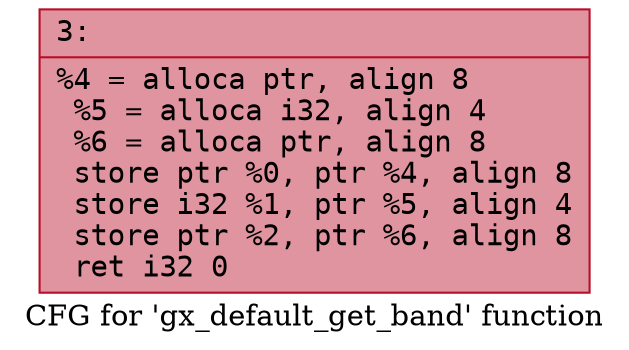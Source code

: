 digraph "CFG for 'gx_default_get_band' function" {
	label="CFG for 'gx_default_get_band' function";

	Node0x60000005a9e0 [shape=record,color="#b70d28ff", style=filled, fillcolor="#b70d2870" fontname="Courier",label="{3:\l|  %4 = alloca ptr, align 8\l  %5 = alloca i32, align 4\l  %6 = alloca ptr, align 8\l  store ptr %0, ptr %4, align 8\l  store i32 %1, ptr %5, align 4\l  store ptr %2, ptr %6, align 8\l  ret i32 0\l}"];
}
